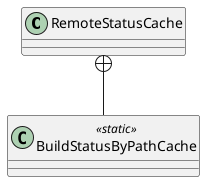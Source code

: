 @startuml
class RemoteStatusCache {
}
class BuildStatusByPathCache <<static>> {
}
RemoteStatusCache +-- BuildStatusByPathCache
@enduml
